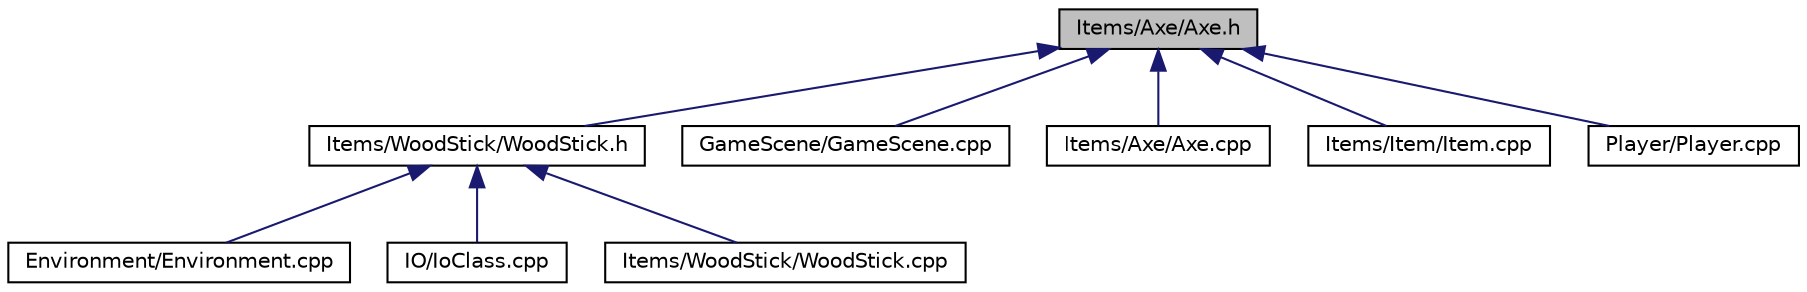 digraph "Items/Axe/Axe.h"
{
 // LATEX_PDF_SIZE
  edge [fontname="Helvetica",fontsize="10",labelfontname="Helvetica",labelfontsize="10"];
  node [fontname="Helvetica",fontsize="10",shape=record];
  Node1 [label="Items/Axe/Axe.h",height=0.2,width=0.4,color="black", fillcolor="grey75", style="filled", fontcolor="black",tooltip=" "];
  Node1 -> Node2 [dir="back",color="midnightblue",fontsize="10",style="solid",fontname="Helvetica"];
  Node2 [label="Items/WoodStick/WoodStick.h",height=0.2,width=0.4,color="black", fillcolor="white", style="filled",URL="$_wood_stick_8h.html",tooltip=" "];
  Node2 -> Node3 [dir="back",color="midnightblue",fontsize="10",style="solid",fontname="Helvetica"];
  Node3 [label="Environment/Environment.cpp",height=0.2,width=0.4,color="black", fillcolor="white", style="filled",URL="$_environment_8cpp.html",tooltip=" "];
  Node2 -> Node4 [dir="back",color="midnightblue",fontsize="10",style="solid",fontname="Helvetica"];
  Node4 [label="IO/IoClass.cpp",height=0.2,width=0.4,color="black", fillcolor="white", style="filled",URL="$_io_class_8cpp.html",tooltip=" "];
  Node2 -> Node5 [dir="back",color="midnightblue",fontsize="10",style="solid",fontname="Helvetica"];
  Node5 [label="Items/WoodStick/WoodStick.cpp",height=0.2,width=0.4,color="black", fillcolor="white", style="filled",URL="$_wood_stick_8cpp.html",tooltip=" "];
  Node1 -> Node6 [dir="back",color="midnightblue",fontsize="10",style="solid",fontname="Helvetica"];
  Node6 [label="GameScene/GameScene.cpp",height=0.2,width=0.4,color="black", fillcolor="white", style="filled",URL="$_game_scene_8cpp.html",tooltip=" "];
  Node1 -> Node7 [dir="back",color="midnightblue",fontsize="10",style="solid",fontname="Helvetica"];
  Node7 [label="Items/Axe/Axe.cpp",height=0.2,width=0.4,color="black", fillcolor="white", style="filled",URL="$_axe_8cpp.html",tooltip=" "];
  Node1 -> Node8 [dir="back",color="midnightblue",fontsize="10",style="solid",fontname="Helvetica"];
  Node8 [label="Items/Item/Item.cpp",height=0.2,width=0.4,color="black", fillcolor="white", style="filled",URL="$_item_8cpp.html",tooltip=" "];
  Node1 -> Node9 [dir="back",color="midnightblue",fontsize="10",style="solid",fontname="Helvetica"];
  Node9 [label="Player/Player.cpp",height=0.2,width=0.4,color="black", fillcolor="white", style="filled",URL="$_player_8cpp.html",tooltip=" "];
}
